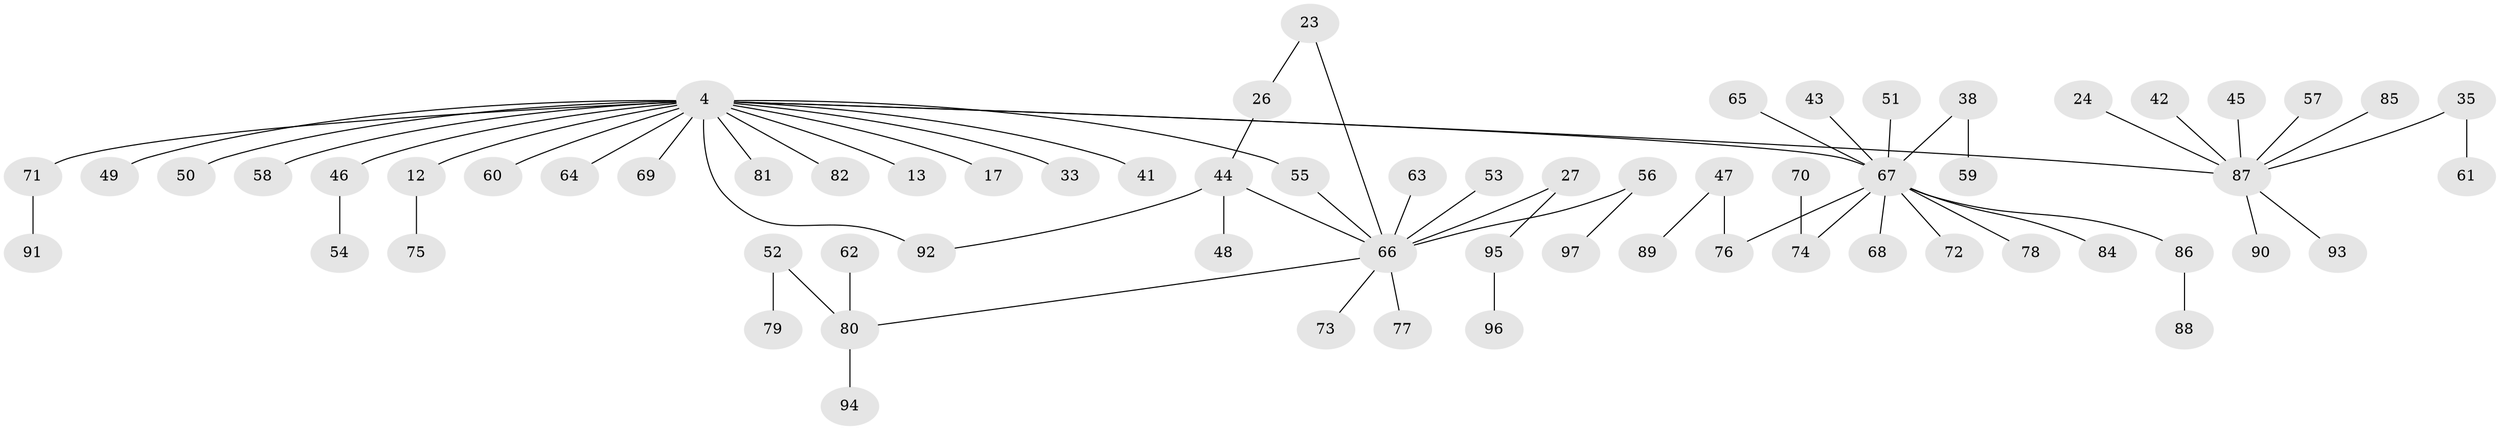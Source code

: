 // original degree distribution, {10: 0.020618556701030927, 4: 0.05154639175257732, 2: 0.26804123711340205, 21: 0.010309278350515464, 13: 0.010309278350515464, 1: 0.5876288659793815, 3: 0.041237113402061855, 5: 0.010309278350515464}
// Generated by graph-tools (version 1.1) at 2025/51/03/04/25 21:51:15]
// undirected, 67 vertices, 68 edges
graph export_dot {
graph [start="1"]
  node [color=gray90,style=filled];
  4;
  12;
  13;
  17;
  23;
  24;
  26;
  27;
  33;
  35;
  38;
  41 [super="+7"];
  42;
  43;
  44;
  45;
  46 [super="+9+20"];
  47;
  48;
  49;
  50;
  51;
  52;
  53;
  54;
  55 [super="+40"];
  56;
  57;
  58;
  59;
  60;
  61;
  62;
  63;
  64;
  65;
  66 [super="+6+19+39"];
  67 [super="+36+29"];
  68;
  69;
  70;
  71;
  72;
  73;
  74 [super="+31"];
  75;
  76 [super="+32"];
  77;
  78;
  79;
  80 [super="+30+37"];
  81;
  82;
  84;
  85;
  86;
  87 [super="+11+83"];
  88;
  89;
  90;
  91;
  92 [super="+15"];
  93;
  94;
  95;
  96;
  97;
  4 -- 12;
  4 -- 13;
  4 -- 17;
  4 -- 33;
  4 -- 49;
  4 -- 50;
  4 -- 58;
  4 -- 60;
  4 -- 64;
  4 -- 69;
  4 -- 71;
  4 -- 81;
  4 -- 82;
  4 -- 92 [weight=2];
  4 -- 41;
  4 -- 87 [weight=2];
  4 -- 55;
  4 -- 46;
  4 -- 67;
  12 -- 75;
  23 -- 26;
  23 -- 66;
  24 -- 87;
  26 -- 44;
  27 -- 95;
  27 -- 66;
  35 -- 61;
  35 -- 87;
  38 -- 59;
  38 -- 67;
  42 -- 87;
  43 -- 67;
  44 -- 48;
  44 -- 92;
  44 -- 66;
  45 -- 87;
  46 -- 54;
  47 -- 89;
  47 -- 76;
  51 -- 67;
  52 -- 79;
  52 -- 80;
  53 -- 66;
  55 -- 66;
  56 -- 97;
  56 -- 66;
  57 -- 87;
  62 -- 80;
  63 -- 66;
  65 -- 67;
  66 -- 73;
  66 -- 77;
  66 -- 80;
  67 -- 84;
  67 -- 68;
  67 -- 72;
  67 -- 74;
  67 -- 76;
  67 -- 78;
  67 -- 86;
  70 -- 74;
  71 -- 91;
  80 -- 94;
  85 -- 87;
  86 -- 88;
  87 -- 90;
  87 -- 93;
  95 -- 96;
}
